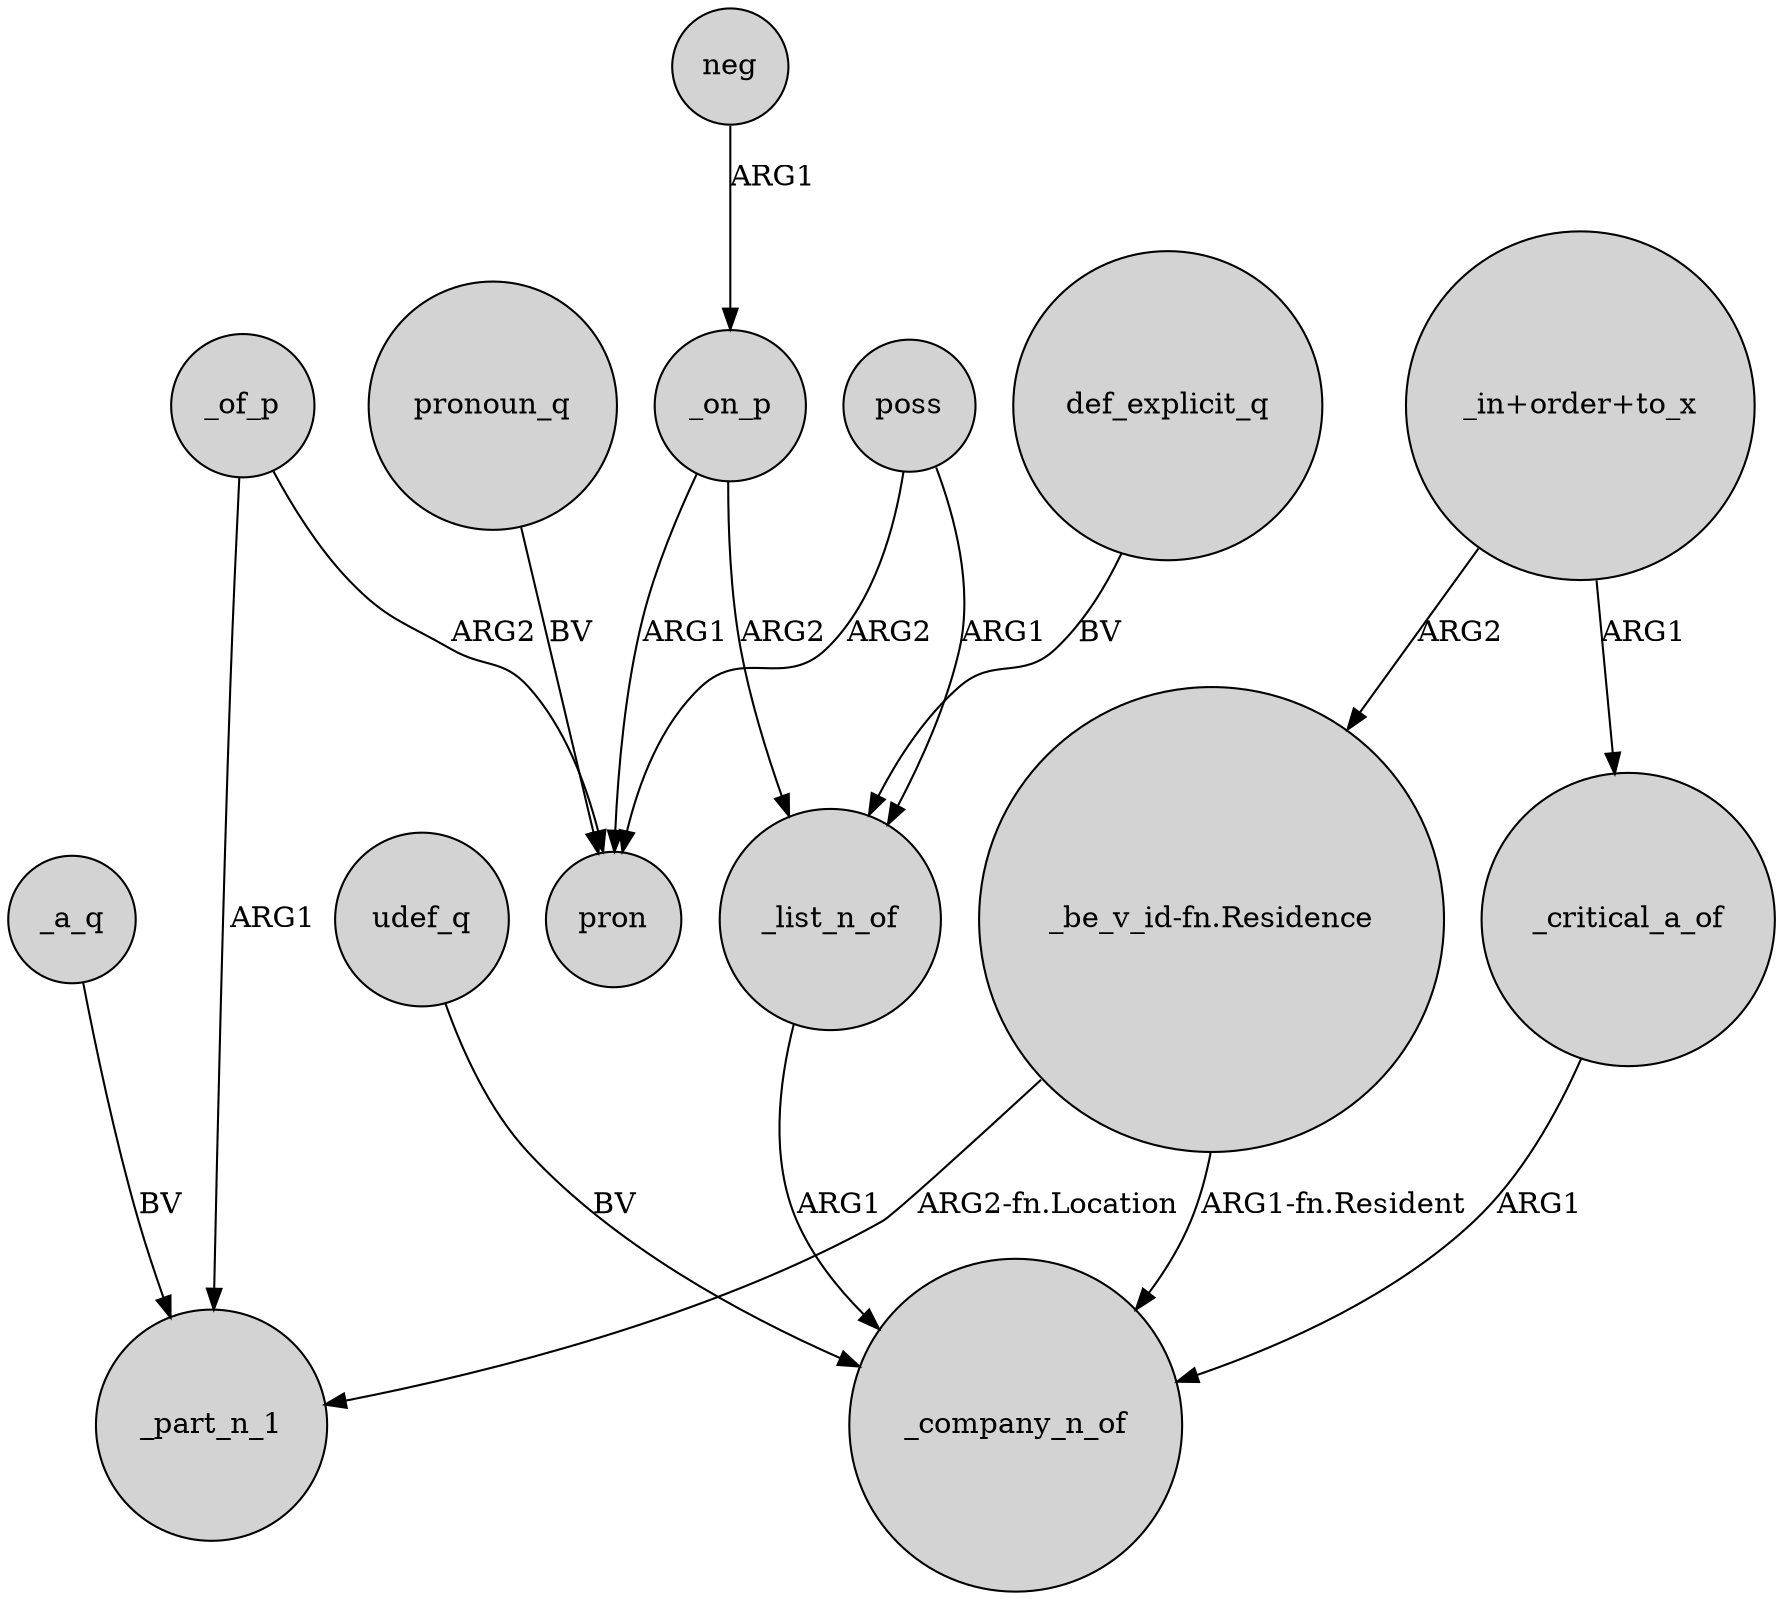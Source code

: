 digraph {
	node [shape=circle style=filled]
	def_explicit_q -> _list_n_of [label=BV]
	"_be_v_id-fn.Residence" -> _part_n_1 [label="ARG2-fn.Location"]
	neg -> _on_p [label=ARG1]
	udef_q -> _company_n_of [label=BV]
	poss -> _list_n_of [label=ARG1]
	_list_n_of -> _company_n_of [label=ARG1]
	poss -> pron [label=ARG2]
	_a_q -> _part_n_1 [label=BV]
	_on_p -> pron [label=ARG1]
	"_in+order+to_x" -> "_be_v_id-fn.Residence" [label=ARG2]
	"_in+order+to_x" -> _critical_a_of [label=ARG1]
	_of_p -> pron [label=ARG2]
	pronoun_q -> pron [label=BV]
	"_be_v_id-fn.Residence" -> _company_n_of [label="ARG1-fn.Resident"]
	_of_p -> _part_n_1 [label=ARG1]
	_on_p -> _list_n_of [label=ARG2]
	_critical_a_of -> _company_n_of [label=ARG1]
}
